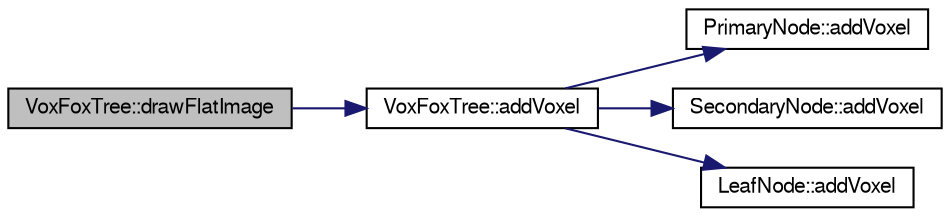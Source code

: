 digraph "VoxFoxTree::drawFlatImage"
{
  edge [fontname="FreeSans",fontsize="10",labelfontname="FreeSans",labelfontsize="10"];
  node [fontname="FreeSans",fontsize="10",shape=record];
  rankdir="LR";
  Node1 [label="VoxFoxTree::drawFlatImage",height=0.2,width=0.4,color="black", fillcolor="grey75", style="filled", fontcolor="black"];
  Node1 -> Node2 [color="midnightblue",fontsize="10",style="solid",fontname="FreeSans"];
  Node2 [label="VoxFoxTree::addVoxel",height=0.2,width=0.4,color="black", fillcolor="white", style="filled",URL="$class_vox_fox_tree.html#a047039c5f856878b156d083c1743b342",tooltip="addVoxel adds Voxel at specified _position to VoxFoxTree "];
  Node2 -> Node3 [color="midnightblue",fontsize="10",style="solid",fontname="FreeSans"];
  Node3 [label="PrimaryNode::addVoxel",height=0.2,width=0.4,color="black", fillcolor="white", style="filled",URL="$class_primary_node.html#a585f60de0e9cd28fcbe0fe5d75c26ad3",tooltip="addVoxel tries to add voxel to the PrimaryNode "];
  Node2 -> Node4 [color="midnightblue",fontsize="10",style="solid",fontname="FreeSans"];
  Node4 [label="SecondaryNode::addVoxel",height=0.2,width=0.4,color="black", fillcolor="white", style="filled",URL="$class_secondary_node.html#ab7323e7b8bca4d20290e72644aa4f046",tooltip="addVoxel tries to add voxel to the SecondaryNode "];
  Node2 -> Node5 [color="midnightblue",fontsize="10",style="solid",fontname="FreeSans"];
  Node5 [label="LeafNode::addVoxel",height=0.2,width=0.4,color="black", fillcolor="white", style="filled",URL="$class_leaf_node.html#a3feb48636636e59b85652875e1cbcb5d",tooltip="addVoxel adds Voxel at specified _position to LeafNode "];
}
